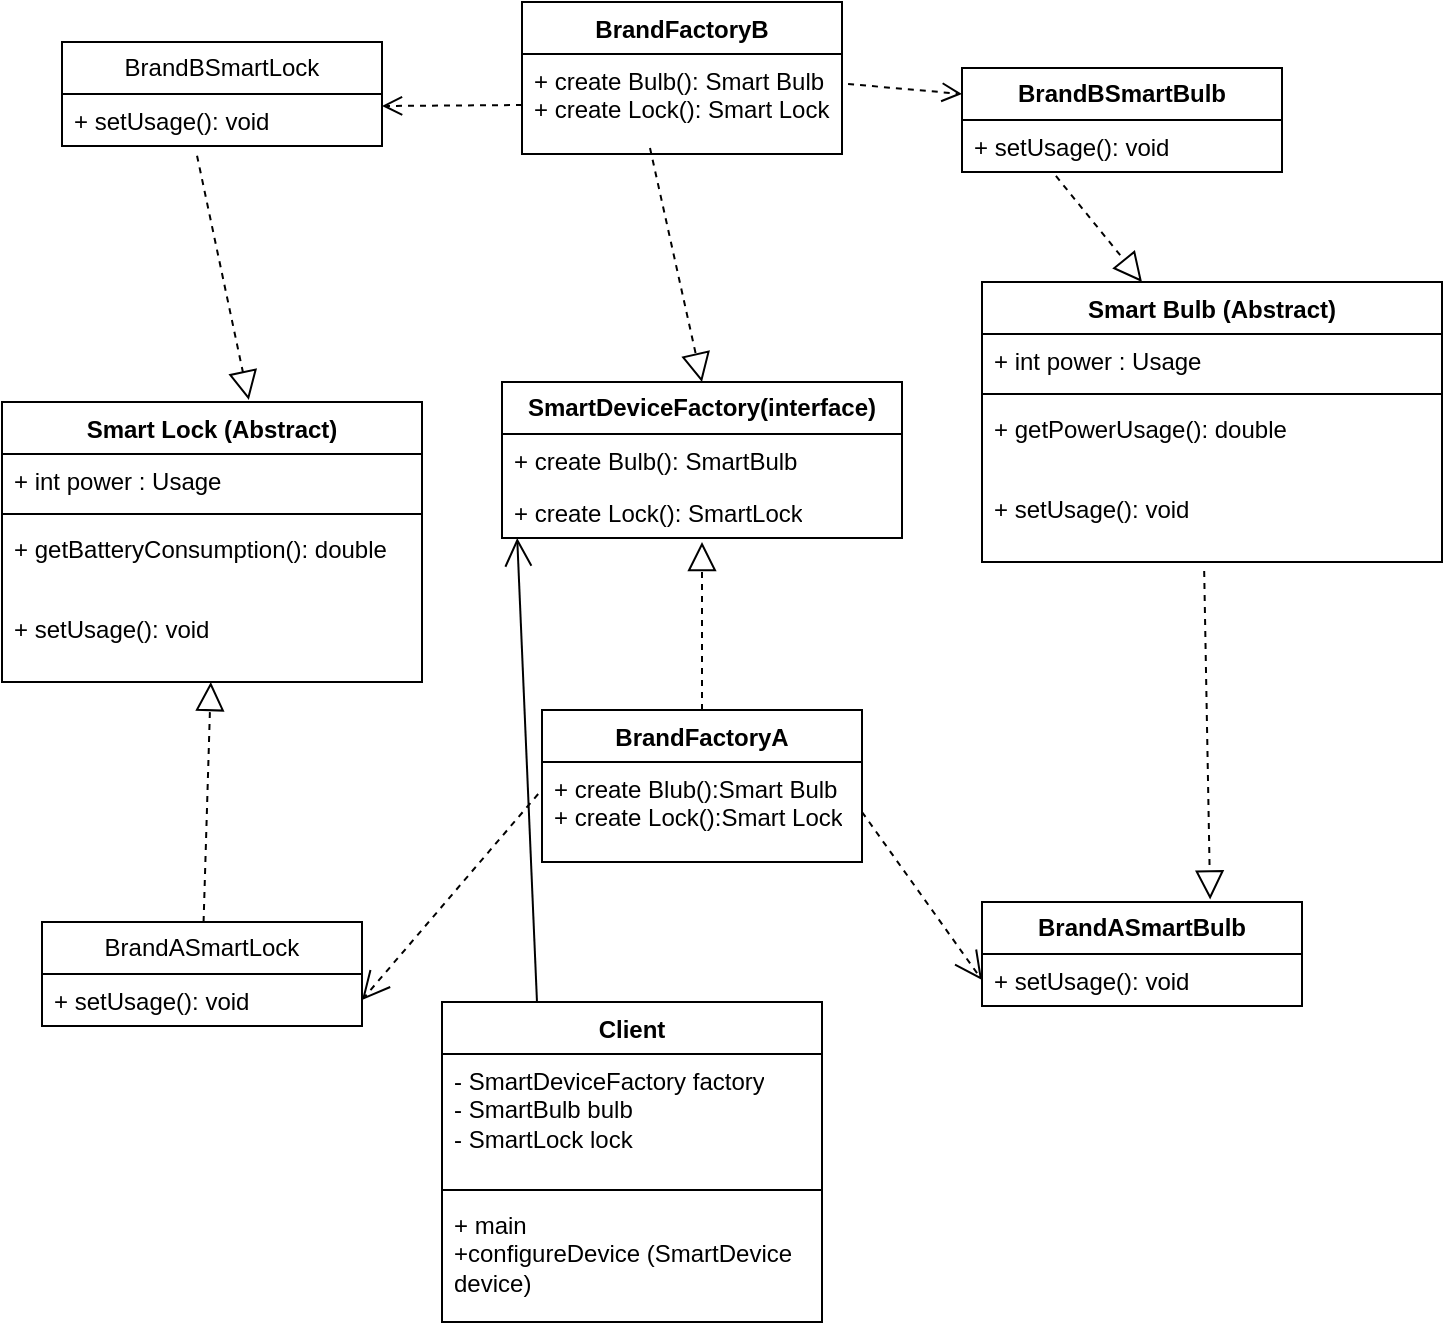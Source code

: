 <mxfile version="28.2.4">
  <diagram name="Page-1" id="iFiCsvncxO4-ygc4CCNQ">
    <mxGraphModel dx="1113" dy="702" grid="1" gridSize="10" guides="1" tooltips="1" connect="1" arrows="1" fold="1" page="1" pageScale="1" pageWidth="850" pageHeight="1100" math="0" shadow="0">
      <root>
        <mxCell id="0" />
        <mxCell id="1" parent="0" />
        <mxCell id="4NHsTmWAdliAGycjNy7Z-1" value="&lt;span style=&quot;font-weight: 700;&quot;&gt;SmartDeviceFactory(interface)&lt;/span&gt;" style="swimlane;fontStyle=0;childLayout=stackLayout;horizontal=1;startSize=26;fillColor=none;horizontalStack=0;resizeParent=1;resizeParentMax=0;resizeLast=0;collapsible=1;marginBottom=0;whiteSpace=wrap;html=1;" vertex="1" parent="1">
          <mxGeometry x="370" y="260" width="200" height="78" as="geometry" />
        </mxCell>
        <mxCell id="4NHsTmWAdliAGycjNy7Z-2" value="+ create Bulb(): SmartBulb&lt;div&gt;&lt;br&gt;&lt;/div&gt;" style="text;strokeColor=none;fillColor=none;align=left;verticalAlign=top;spacingLeft=4;spacingRight=4;overflow=hidden;rotatable=0;points=[[0,0.5],[1,0.5]];portConstraint=eastwest;whiteSpace=wrap;html=1;" vertex="1" parent="4NHsTmWAdliAGycjNy7Z-1">
          <mxGeometry y="26" width="200" height="26" as="geometry" />
        </mxCell>
        <mxCell id="4NHsTmWAdliAGycjNy7Z-3" value="+ create Lock(): SmartLock" style="text;strokeColor=none;fillColor=none;align=left;verticalAlign=top;spacingLeft=4;spacingRight=4;overflow=hidden;rotatable=0;points=[[0,0.5],[1,0.5]];portConstraint=eastwest;whiteSpace=wrap;html=1;" vertex="1" parent="4NHsTmWAdliAGycjNy7Z-1">
          <mxGeometry y="52" width="200" height="26" as="geometry" />
        </mxCell>
        <mxCell id="4NHsTmWAdliAGycjNy7Z-4" value="BrandFactoryB" style="swimlane;fontStyle=1;align=center;verticalAlign=top;childLayout=stackLayout;horizontal=1;startSize=26;horizontalStack=0;resizeParent=1;resizeParentMax=0;resizeLast=0;collapsible=1;marginBottom=0;whiteSpace=wrap;html=1;" vertex="1" parent="1">
          <mxGeometry x="380" y="70" width="160" height="76" as="geometry" />
        </mxCell>
        <mxCell id="4NHsTmWAdliAGycjNy7Z-5" value="+ create Bulb(): Smart Bulb&lt;div&gt;+ create Lock(): Smart Lock&lt;/div&gt;" style="text;strokeColor=none;fillColor=none;align=left;verticalAlign=top;spacingLeft=4;spacingRight=4;overflow=hidden;rotatable=0;points=[[0,0.5],[1,0.5]];portConstraint=eastwest;whiteSpace=wrap;html=1;" vertex="1" parent="4NHsTmWAdliAGycjNy7Z-4">
          <mxGeometry y="26" width="160" height="50" as="geometry" />
        </mxCell>
        <mxCell id="4NHsTmWAdliAGycjNy7Z-20" value="BrandFactoryA" style="swimlane;fontStyle=1;align=center;verticalAlign=top;childLayout=stackLayout;horizontal=1;startSize=26;horizontalStack=0;resizeParent=1;resizeParentMax=0;resizeLast=0;collapsible=1;marginBottom=0;whiteSpace=wrap;html=1;" vertex="1" parent="1">
          <mxGeometry x="390" y="424" width="160" height="76" as="geometry" />
        </mxCell>
        <mxCell id="4NHsTmWAdliAGycjNy7Z-21" value="+ create Blub():Smart Bulb&lt;div&gt;+ create Lock():Smart Lock&lt;/div&gt;" style="text;strokeColor=none;fillColor=none;align=left;verticalAlign=top;spacingLeft=4;spacingRight=4;overflow=hidden;rotatable=0;points=[[0,0.5],[1,0.5]];portConstraint=eastwest;whiteSpace=wrap;html=1;" vertex="1" parent="4NHsTmWAdliAGycjNy7Z-20">
          <mxGeometry y="26" width="160" height="50" as="geometry" />
        </mxCell>
        <mxCell id="4NHsTmWAdliAGycjNy7Z-40" value="Client" style="swimlane;fontStyle=1;align=center;verticalAlign=top;childLayout=stackLayout;horizontal=1;startSize=26;horizontalStack=0;resizeParent=1;resizeParentMax=0;resizeLast=0;collapsible=1;marginBottom=0;whiteSpace=wrap;html=1;" vertex="1" parent="1">
          <mxGeometry x="340" y="570" width="190" height="160" as="geometry" />
        </mxCell>
        <mxCell id="4NHsTmWAdliAGycjNy7Z-41" value="- SmartDeviceFactory factory&lt;div&gt;- SmartBulb bulb&lt;/div&gt;&lt;div&gt;- SmartLock lock&lt;/div&gt;" style="text;strokeColor=none;fillColor=none;align=left;verticalAlign=top;spacingLeft=4;spacingRight=4;overflow=hidden;rotatable=0;points=[[0,0.5],[1,0.5]];portConstraint=eastwest;whiteSpace=wrap;html=1;" vertex="1" parent="4NHsTmWAdliAGycjNy7Z-40">
          <mxGeometry y="26" width="190" height="64" as="geometry" />
        </mxCell>
        <mxCell id="4NHsTmWAdliAGycjNy7Z-42" value="" style="line;strokeWidth=1;fillColor=none;align=left;verticalAlign=middle;spacingTop=-1;spacingLeft=3;spacingRight=3;rotatable=0;labelPosition=right;points=[];portConstraint=eastwest;strokeColor=inherit;" vertex="1" parent="4NHsTmWAdliAGycjNy7Z-40">
          <mxGeometry y="90" width="190" height="8" as="geometry" />
        </mxCell>
        <mxCell id="4NHsTmWAdliAGycjNy7Z-43" value="+ main&lt;div&gt;+configureDevice (SmartDevice device)&lt;/div&gt;" style="text;strokeColor=none;fillColor=none;align=left;verticalAlign=top;spacingLeft=4;spacingRight=4;overflow=hidden;rotatable=0;points=[[0,0.5],[1,0.5]];portConstraint=eastwest;whiteSpace=wrap;html=1;" vertex="1" parent="4NHsTmWAdliAGycjNy7Z-40">
          <mxGeometry y="98" width="190" height="62" as="geometry" />
        </mxCell>
        <mxCell id="4NHsTmWAdliAGycjNy7Z-44" value="" style="html=1;verticalAlign=bottom;endArrow=open;dashed=1;endSize=8;curved=0;rounded=0;" edge="1" parent="1">
          <mxGeometry relative="1" as="geometry">
            <mxPoint x="380" y="121.5" as="sourcePoint" />
            <mxPoint x="310" y="122" as="targetPoint" />
          </mxGeometry>
        </mxCell>
        <mxCell id="4NHsTmWAdliAGycjNy7Z-45" value="" style="html=1;verticalAlign=bottom;endArrow=open;dashed=1;endSize=8;curved=0;rounded=0;exitX=1.019;exitY=0.3;exitDx=0;exitDy=0;exitPerimeter=0;entryX=0;entryY=0.25;entryDx=0;entryDy=0;" edge="1" parent="1" source="4NHsTmWAdliAGycjNy7Z-5" target="4NHsTmWAdliAGycjNy7Z-70">
          <mxGeometry relative="1" as="geometry">
            <mxPoint x="640" y="121.5" as="sourcePoint" />
            <mxPoint x="610" y="80" as="targetPoint" />
          </mxGeometry>
        </mxCell>
        <mxCell id="4NHsTmWAdliAGycjNy7Z-48" value="BrandBSmartLock" style="swimlane;fontStyle=0;childLayout=stackLayout;horizontal=1;startSize=26;fillColor=none;horizontalStack=0;resizeParent=1;resizeParentMax=0;resizeLast=0;collapsible=1;marginBottom=0;whiteSpace=wrap;html=1;" vertex="1" parent="1">
          <mxGeometry x="150" y="90" width="160" height="52" as="geometry" />
        </mxCell>
        <mxCell id="4NHsTmWAdliAGycjNy7Z-49" value="+ setUsage(): void" style="text;strokeColor=none;fillColor=none;align=left;verticalAlign=top;spacingLeft=4;spacingRight=4;overflow=hidden;rotatable=0;points=[[0,0.5],[1,0.5]];portConstraint=eastwest;whiteSpace=wrap;html=1;" vertex="1" parent="4NHsTmWAdliAGycjNy7Z-48">
          <mxGeometry y="26" width="160" height="26" as="geometry" />
        </mxCell>
        <mxCell id="4NHsTmWAdliAGycjNy7Z-56" value="BrandASmartLock" style="swimlane;fontStyle=0;childLayout=stackLayout;horizontal=1;startSize=26;fillColor=none;horizontalStack=0;resizeParent=1;resizeParentMax=0;resizeLast=0;collapsible=1;marginBottom=0;whiteSpace=wrap;html=1;" vertex="1" parent="1">
          <mxGeometry x="140" y="530" width="160" height="52" as="geometry" />
        </mxCell>
        <mxCell id="4NHsTmWAdliAGycjNy7Z-57" value="+ setUsage(): void" style="text;strokeColor=none;fillColor=none;align=left;verticalAlign=top;spacingLeft=4;spacingRight=4;overflow=hidden;rotatable=0;points=[[0,0.5],[1,0.5]];portConstraint=eastwest;whiteSpace=wrap;html=1;" vertex="1" parent="4NHsTmWAdliAGycjNy7Z-56">
          <mxGeometry y="26" width="160" height="26" as="geometry" />
        </mxCell>
        <mxCell id="4NHsTmWAdliAGycjNy7Z-60" value="" style="endArrow=block;dashed=1;endFill=0;endSize=12;html=1;rounded=0;exitX=0.422;exitY=1.186;exitDx=0;exitDy=0;exitPerimeter=0;entryX=0.54;entryY=-0.01;entryDx=0;entryDy=0;entryPerimeter=0;" edge="1" parent="1" source="4NHsTmWAdliAGycjNy7Z-49">
          <mxGeometry width="160" relative="1" as="geometry">
            <mxPoint x="212.56" y="194" as="sourcePoint" />
            <mxPoint x="243.4" y="268.96" as="targetPoint" />
          </mxGeometry>
        </mxCell>
        <mxCell id="4NHsTmWAdliAGycjNy7Z-62" value="&lt;span style=&quot;font-weight: 700;&quot;&gt;BrandASmartBulb&lt;/span&gt;" style="swimlane;fontStyle=0;childLayout=stackLayout;horizontal=1;startSize=26;fillColor=none;horizontalStack=0;resizeParent=1;resizeParentMax=0;resizeLast=0;collapsible=1;marginBottom=0;whiteSpace=wrap;html=1;" vertex="1" parent="1">
          <mxGeometry x="610" y="520" width="160" height="52" as="geometry" />
        </mxCell>
        <mxCell id="4NHsTmWAdliAGycjNy7Z-63" value="+ setUsage(): void" style="text;strokeColor=none;fillColor=none;align=left;verticalAlign=top;spacingLeft=4;spacingRight=4;overflow=hidden;rotatable=0;points=[[0,0.5],[1,0.5]];portConstraint=eastwest;whiteSpace=wrap;html=1;" vertex="1" parent="4NHsTmWAdliAGycjNy7Z-62">
          <mxGeometry y="26" width="160" height="26" as="geometry" />
        </mxCell>
        <mxCell id="4NHsTmWAdliAGycjNy7Z-70" value="&lt;span style=&quot;font-weight: 700;&quot;&gt;BrandBSmartBulb&lt;/span&gt;" style="swimlane;fontStyle=0;childLayout=stackLayout;horizontal=1;startSize=26;fillColor=none;horizontalStack=0;resizeParent=1;resizeParentMax=0;resizeLast=0;collapsible=1;marginBottom=0;whiteSpace=wrap;html=1;" vertex="1" parent="1">
          <mxGeometry x="600" y="103" width="160" height="52" as="geometry" />
        </mxCell>
        <mxCell id="4NHsTmWAdliAGycjNy7Z-71" value="+ setUsage(): void" style="text;strokeColor=none;fillColor=none;align=left;verticalAlign=top;spacingLeft=4;spacingRight=4;overflow=hidden;rotatable=0;points=[[0,0.5],[1,0.5]];portConstraint=eastwest;whiteSpace=wrap;html=1;" vertex="1" parent="4NHsTmWAdliAGycjNy7Z-70">
          <mxGeometry y="26" width="160" height="26" as="geometry" />
        </mxCell>
        <mxCell id="4NHsTmWAdliAGycjNy7Z-74" value="" style="endArrow=open;endSize=12;dashed=1;html=1;rounded=0;exitX=1;exitY=0.5;exitDx=0;exitDy=0;entryX=0;entryY=0.5;entryDx=0;entryDy=0;" edge="1" parent="1" source="4NHsTmWAdliAGycjNy7Z-21" target="4NHsTmWAdliAGycjNy7Z-63">
          <mxGeometry width="160" relative="1" as="geometry">
            <mxPoint x="450" y="450" as="sourcePoint" />
            <mxPoint x="610" y="450" as="targetPoint" />
          </mxGeometry>
        </mxCell>
        <mxCell id="4NHsTmWAdliAGycjNy7Z-75" value="" style="endArrow=open;endSize=12;dashed=1;html=1;rounded=0;exitX=-0.012;exitY=0.32;exitDx=0;exitDy=0;exitPerimeter=0;entryX=1;entryY=0.5;entryDx=0;entryDy=0;" edge="1" parent="1" source="4NHsTmWAdliAGycjNy7Z-21" target="4NHsTmWAdliAGycjNy7Z-57">
          <mxGeometry width="160" relative="1" as="geometry">
            <mxPoint x="300" y="410" as="sourcePoint" />
            <mxPoint x="460" y="410" as="targetPoint" />
          </mxGeometry>
        </mxCell>
        <mxCell id="4NHsTmWAdliAGycjNy7Z-76" value="" style="endArrow=block;dashed=1;endFill=0;endSize=12;html=1;rounded=0;exitX=0.4;exitY=0.94;exitDx=0;exitDy=0;exitPerimeter=0;entryX=0.5;entryY=0;entryDx=0;entryDy=0;" edge="1" parent="1" source="4NHsTmWAdliAGycjNy7Z-5" target="4NHsTmWAdliAGycjNy7Z-1">
          <mxGeometry width="160" relative="1" as="geometry">
            <mxPoint x="370" y="194" as="sourcePoint" />
            <mxPoint x="530" y="194" as="targetPoint" />
          </mxGeometry>
        </mxCell>
        <mxCell id="4NHsTmWAdliAGycjNy7Z-77" value="" style="endArrow=block;dashed=1;endFill=0;endSize=12;html=1;rounded=0;exitX=0.5;exitY=0;exitDx=0;exitDy=0;" edge="1" parent="1" source="4NHsTmWAdliAGycjNy7Z-20">
          <mxGeometry width="160" relative="1" as="geometry">
            <mxPoint x="410" y="390" as="sourcePoint" />
            <mxPoint x="470" y="340" as="targetPoint" />
          </mxGeometry>
        </mxCell>
        <mxCell id="4NHsTmWAdliAGycjNy7Z-61" value="" style="endArrow=block;dashed=1;endFill=0;endSize=12;html=1;rounded=0;" edge="1" parent="1" source="4NHsTmWAdliAGycjNy7Z-56" target="4NHsTmWAdliAGycjNy7Z-88">
          <mxGeometry width="160" relative="1" as="geometry">
            <mxPoint x="90" y="446.99" as="sourcePoint" />
            <mxPoint x="215.45" y="410.002" as="targetPoint" />
          </mxGeometry>
        </mxCell>
        <mxCell id="4NHsTmWAdliAGycjNy7Z-78" value="" style="endArrow=block;dashed=1;endFill=0;endSize=12;html=1;rounded=0;entryX=0.5;entryY=0;entryDx=0;entryDy=0;exitX=0.231;exitY=1.115;exitDx=0;exitDy=0;exitPerimeter=0;" edge="1" parent="1">
          <mxGeometry width="160" relative="1" as="geometry">
            <mxPoint x="646.96" y="156.99" as="sourcePoint" />
            <mxPoint x="690.0" y="210" as="targetPoint" />
          </mxGeometry>
        </mxCell>
        <mxCell id="4NHsTmWAdliAGycjNy7Z-79" value="" style="endArrow=block;dashed=1;endFill=0;endSize=12;html=1;rounded=0;exitX=0.483;exitY=1.112;exitDx=0;exitDy=0;exitPerimeter=0;entryX=0.713;entryY=-0.024;entryDx=0;entryDy=0;entryPerimeter=0;" edge="1" parent="1" source="4NHsTmWAdliAGycjNy7Z-94" target="4NHsTmWAdliAGycjNy7Z-62">
          <mxGeometry width="160" relative="1" as="geometry">
            <mxPoint x="664.08" y="315.508" as="sourcePoint" />
            <mxPoint x="800" y="360" as="targetPoint" />
          </mxGeometry>
        </mxCell>
        <mxCell id="4NHsTmWAdliAGycjNy7Z-81" value="" style="endArrow=open;endFill=1;endSize=12;html=1;rounded=0;exitX=0.25;exitY=0;exitDx=0;exitDy=0;entryX=0.038;entryY=1;entryDx=0;entryDy=0;entryPerimeter=0;" edge="1" parent="1" source="4NHsTmWAdliAGycjNy7Z-40" target="4NHsTmWAdliAGycjNy7Z-3">
          <mxGeometry width="160" relative="1" as="geometry">
            <mxPoint x="280" y="400" as="sourcePoint" />
            <mxPoint x="440" y="400" as="targetPoint" />
          </mxGeometry>
        </mxCell>
        <mxCell id="4NHsTmWAdliAGycjNy7Z-82" value="Smart Lock (Abstract)" style="swimlane;fontStyle=1;align=center;verticalAlign=top;childLayout=stackLayout;horizontal=1;startSize=26;horizontalStack=0;resizeParent=1;resizeParentMax=0;resizeLast=0;collapsible=1;marginBottom=0;whiteSpace=wrap;html=1;" vertex="1" parent="1">
          <mxGeometry x="120" y="270" width="210" height="140" as="geometry" />
        </mxCell>
        <mxCell id="4NHsTmWAdliAGycjNy7Z-83" value="+ int power : Usage" style="text;strokeColor=none;fillColor=none;align=left;verticalAlign=top;spacingLeft=4;spacingRight=4;overflow=hidden;rotatable=0;points=[[0,0.5],[1,0.5]];portConstraint=eastwest;whiteSpace=wrap;html=1;" vertex="1" parent="4NHsTmWAdliAGycjNy7Z-82">
          <mxGeometry y="26" width="210" height="26" as="geometry" />
        </mxCell>
        <mxCell id="4NHsTmWAdliAGycjNy7Z-84" value="" style="line;strokeWidth=1;fillColor=none;align=left;verticalAlign=middle;spacingTop=-1;spacingLeft=3;spacingRight=3;rotatable=0;labelPosition=right;points=[];portConstraint=eastwest;strokeColor=inherit;" vertex="1" parent="4NHsTmWAdliAGycjNy7Z-82">
          <mxGeometry y="52" width="210" height="8" as="geometry" />
        </mxCell>
        <mxCell id="4NHsTmWAdliAGycjNy7Z-86" value="+ getBatteryConsumption(): double" style="text;strokeColor=none;fillColor=none;align=left;verticalAlign=top;spacingLeft=4;spacingRight=4;overflow=hidden;rotatable=0;points=[[0,0.5],[1,0.5]];portConstraint=eastwest;whiteSpace=wrap;html=1;" vertex="1" parent="4NHsTmWAdliAGycjNy7Z-82">
          <mxGeometry y="60" width="210" height="40" as="geometry" />
        </mxCell>
        <mxCell id="4NHsTmWAdliAGycjNy7Z-88" value="+ setUsage(): void" style="text;strokeColor=none;fillColor=none;align=left;verticalAlign=top;spacingLeft=4;spacingRight=4;overflow=hidden;rotatable=0;points=[[0,0.5],[1,0.5]];portConstraint=eastwest;whiteSpace=wrap;html=1;" vertex="1" parent="4NHsTmWAdliAGycjNy7Z-82">
          <mxGeometry y="100" width="210" height="40" as="geometry" />
        </mxCell>
        <mxCell id="4NHsTmWAdliAGycjNy7Z-89" value="Smart Bulb (Abstract)" style="swimlane;fontStyle=1;align=center;verticalAlign=top;childLayout=stackLayout;horizontal=1;startSize=26;horizontalStack=0;resizeParent=1;resizeParentMax=0;resizeLast=0;collapsible=1;marginBottom=0;whiteSpace=wrap;html=1;" vertex="1" parent="1">
          <mxGeometry x="610" y="210" width="230" height="140" as="geometry" />
        </mxCell>
        <mxCell id="4NHsTmWAdliAGycjNy7Z-90" value="+ int power : Usage" style="text;strokeColor=none;fillColor=none;align=left;verticalAlign=top;spacingLeft=4;spacingRight=4;overflow=hidden;rotatable=0;points=[[0,0.5],[1,0.5]];portConstraint=eastwest;whiteSpace=wrap;html=1;" vertex="1" parent="4NHsTmWAdliAGycjNy7Z-89">
          <mxGeometry y="26" width="230" height="26" as="geometry" />
        </mxCell>
        <mxCell id="4NHsTmWAdliAGycjNy7Z-91" value="" style="line;strokeWidth=1;fillColor=none;align=left;verticalAlign=middle;spacingTop=-1;spacingLeft=3;spacingRight=3;rotatable=0;labelPosition=right;points=[];portConstraint=eastwest;strokeColor=inherit;" vertex="1" parent="4NHsTmWAdliAGycjNy7Z-89">
          <mxGeometry y="52" width="230" height="8" as="geometry" />
        </mxCell>
        <mxCell id="4NHsTmWAdliAGycjNy7Z-92" value="+ getPowerUsage(): double" style="text;strokeColor=none;fillColor=none;align=left;verticalAlign=top;spacingLeft=4;spacingRight=4;overflow=hidden;rotatable=0;points=[[0,0.5],[1,0.5]];portConstraint=eastwest;whiteSpace=wrap;html=1;" vertex="1" parent="4NHsTmWAdliAGycjNy7Z-89">
          <mxGeometry y="60" width="230" height="40" as="geometry" />
        </mxCell>
        <mxCell id="4NHsTmWAdliAGycjNy7Z-94" value="+ setUsage(): void" style="text;strokeColor=none;fillColor=none;align=left;verticalAlign=top;spacingLeft=4;spacingRight=4;overflow=hidden;rotatable=0;points=[[0,0.5],[1,0.5]];portConstraint=eastwest;whiteSpace=wrap;html=1;" vertex="1" parent="4NHsTmWAdliAGycjNy7Z-89">
          <mxGeometry y="100" width="230" height="40" as="geometry" />
        </mxCell>
      </root>
    </mxGraphModel>
  </diagram>
</mxfile>

